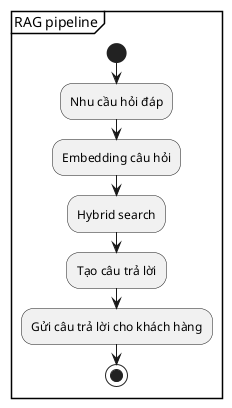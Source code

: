 @startuml
group "RAG pipeline"
start
:Nhu cầu hỏi đáp;
:Embedding câu hỏi;


:Hybrid search;

:Tạo câu trả lời;
:Gửi câu trả lời cho khách hàng;

stop
@enduml